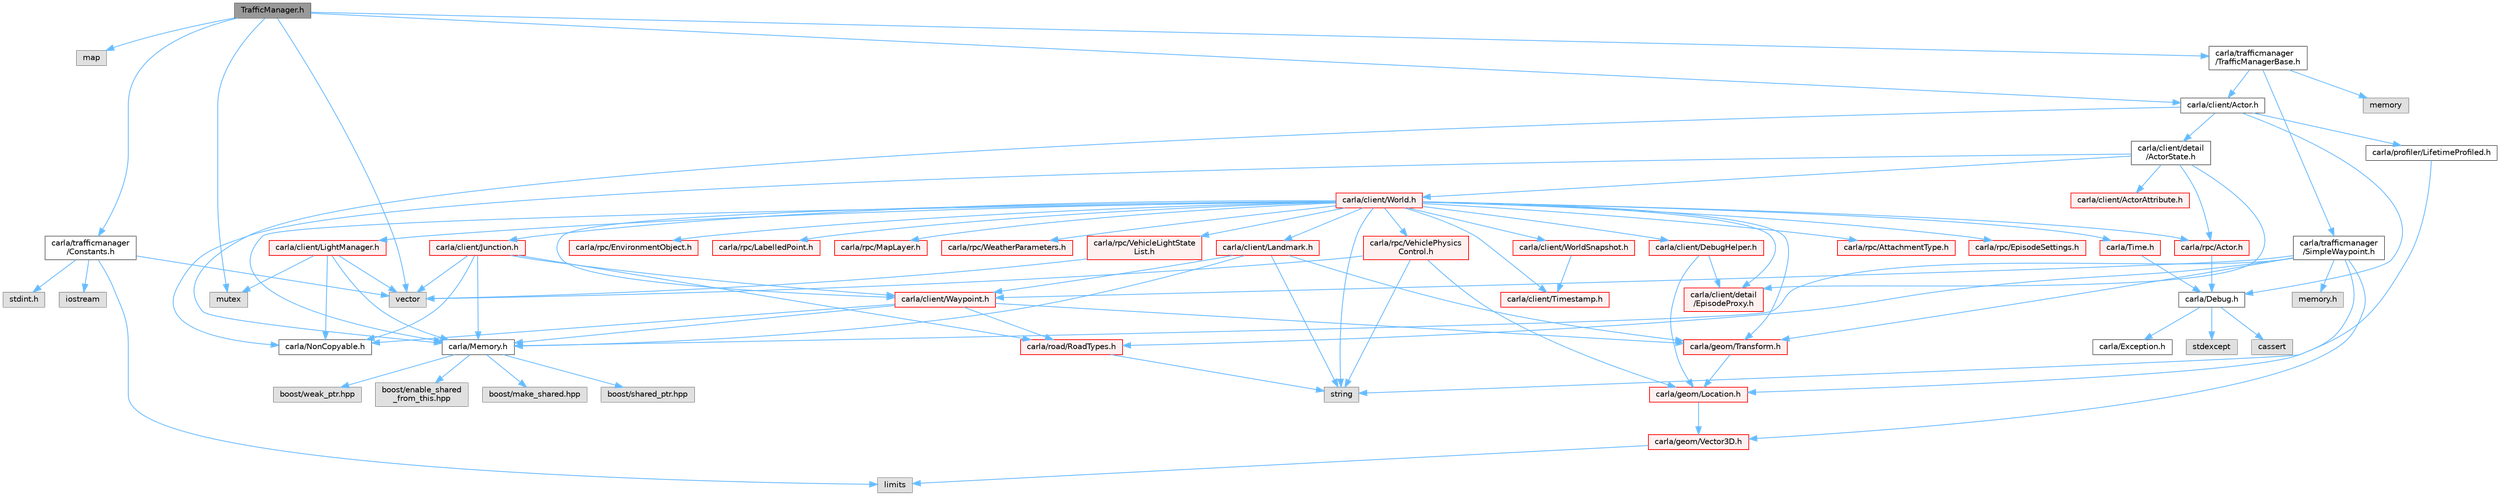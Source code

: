 digraph "TrafficManager.h"
{
 // INTERACTIVE_SVG=YES
 // LATEX_PDF_SIZE
  bgcolor="transparent";
  edge [fontname=Helvetica,fontsize=10,labelfontname=Helvetica,labelfontsize=10];
  node [fontname=Helvetica,fontsize=10,shape=box,height=0.2,width=0.4];
  Node1 [id="Node000001",label="TrafficManager.h",height=0.2,width=0.4,color="gray40", fillcolor="grey60", style="filled", fontcolor="black",tooltip=" "];
  Node1 -> Node2 [id="edge1_Node000001_Node000002",color="steelblue1",style="solid",tooltip=" "];
  Node2 [id="Node000002",label="map",height=0.2,width=0.4,color="grey60", fillcolor="#E0E0E0", style="filled",tooltip=" "];
  Node1 -> Node3 [id="edge2_Node000001_Node000003",color="steelblue1",style="solid",tooltip=" "];
  Node3 [id="Node000003",label="mutex",height=0.2,width=0.4,color="grey60", fillcolor="#E0E0E0", style="filled",tooltip=" "];
  Node1 -> Node4 [id="edge3_Node000001_Node000004",color="steelblue1",style="solid",tooltip=" "];
  Node4 [id="Node000004",label="vector",height=0.2,width=0.4,color="grey60", fillcolor="#E0E0E0", style="filled",tooltip=" "];
  Node1 -> Node5 [id="edge4_Node000001_Node000005",color="steelblue1",style="solid",tooltip=" "];
  Node5 [id="Node000005",label="carla/client/Actor.h",height=0.2,width=0.4,color="grey40", fillcolor="white", style="filled",URL="$da/d48/client_2Actor_8h.html",tooltip=" "];
  Node5 -> Node6 [id="edge5_Node000005_Node000006",color="steelblue1",style="solid",tooltip=" "];
  Node6 [id="Node000006",label="carla/Debug.h",height=0.2,width=0.4,color="grey40", fillcolor="white", style="filled",URL="$d4/deb/Debug_8h.html",tooltip=" "];
  Node6 -> Node7 [id="edge6_Node000006_Node000007",color="steelblue1",style="solid",tooltip=" "];
  Node7 [id="Node000007",label="carla/Exception.h",height=0.2,width=0.4,color="grey40", fillcolor="white", style="filled",URL="$d8/d8a/Exception_8h.html",tooltip=" "];
  Node6 -> Node8 [id="edge7_Node000006_Node000008",color="steelblue1",style="solid",tooltip=" "];
  Node8 [id="Node000008",label="stdexcept",height=0.2,width=0.4,color="grey60", fillcolor="#E0E0E0", style="filled",tooltip=" "];
  Node6 -> Node9 [id="edge8_Node000006_Node000009",color="steelblue1",style="solid",tooltip=" "];
  Node9 [id="Node000009",label="cassert",height=0.2,width=0.4,color="grey60", fillcolor="#E0E0E0", style="filled",tooltip=" "];
  Node5 -> Node10 [id="edge9_Node000005_Node000010",color="steelblue1",style="solid",tooltip=" "];
  Node10 [id="Node000010",label="carla/Memory.h",height=0.2,width=0.4,color="grey40", fillcolor="white", style="filled",URL="$de/d5c/Memory_8h.html",tooltip=" "];
  Node10 -> Node11 [id="edge10_Node000010_Node000011",color="steelblue1",style="solid",tooltip=" "];
  Node11 [id="Node000011",label="boost/enable_shared\l_from_this.hpp",height=0.2,width=0.4,color="grey60", fillcolor="#E0E0E0", style="filled",tooltip=" "];
  Node10 -> Node12 [id="edge11_Node000010_Node000012",color="steelblue1",style="solid",tooltip=" "];
  Node12 [id="Node000012",label="boost/make_shared.hpp",height=0.2,width=0.4,color="grey60", fillcolor="#E0E0E0", style="filled",tooltip=" "];
  Node10 -> Node13 [id="edge12_Node000010_Node000013",color="steelblue1",style="solid",tooltip=" "];
  Node13 [id="Node000013",label="boost/shared_ptr.hpp",height=0.2,width=0.4,color="grey60", fillcolor="#E0E0E0", style="filled",tooltip=" "];
  Node10 -> Node14 [id="edge13_Node000010_Node000014",color="steelblue1",style="solid",tooltip=" "];
  Node14 [id="Node000014",label="boost/weak_ptr.hpp",height=0.2,width=0.4,color="grey60", fillcolor="#E0E0E0", style="filled",tooltip=" "];
  Node5 -> Node15 [id="edge14_Node000005_Node000015",color="steelblue1",style="solid",tooltip=" "];
  Node15 [id="Node000015",label="carla/client/detail\l/ActorState.h",height=0.2,width=0.4,color="grey40", fillcolor="white", style="filled",URL="$d4/d22/client_2detail_2ActorState_8h.html",tooltip=" "];
  Node15 -> Node16 [id="edge15_Node000015_Node000016",color="steelblue1",style="solid",tooltip=" "];
  Node16 [id="Node000016",label="carla/NonCopyable.h",height=0.2,width=0.4,color="grey40", fillcolor="white", style="filled",URL="$d4/dd8/LibCarla_2source_2carla_2NonCopyable_8h.html",tooltip=" "];
  Node15 -> Node17 [id="edge16_Node000015_Node000017",color="steelblue1",style="solid",tooltip=" "];
  Node17 [id="Node000017",label="carla/client/World.h",height=0.2,width=0.4,color="red", fillcolor="#FFF0F0", style="filled",URL="$dd/d5b/World_8h.html",tooltip=" "];
  Node17 -> Node10 [id="edge17_Node000017_Node000010",color="steelblue1",style="solid",tooltip=" "];
  Node17 -> Node18 [id="edge18_Node000017_Node000018",color="steelblue1",style="solid",tooltip=" "];
  Node18 [id="Node000018",label="carla/Time.h",height=0.2,width=0.4,color="red", fillcolor="#FFF0F0", style="filled",URL="$d2/d33/Time_8h.html",tooltip=" "];
  Node18 -> Node6 [id="edge19_Node000018_Node000006",color="steelblue1",style="solid",tooltip=" "];
  Node17 -> Node21 [id="edge20_Node000017_Node000021",color="steelblue1",style="solid",tooltip=" "];
  Node21 [id="Node000021",label="carla/client/DebugHelper.h",height=0.2,width=0.4,color="red", fillcolor="#FFF0F0", style="filled",URL="$d1/dbe/DebugHelper_8h.html",tooltip=" "];
  Node21 -> Node22 [id="edge21_Node000021_Node000022",color="steelblue1",style="solid",tooltip=" "];
  Node22 [id="Node000022",label="carla/client/detail\l/EpisodeProxy.h",height=0.2,width=0.4,color="red", fillcolor="#FFF0F0", style="filled",URL="$dc/dc2/EpisodeProxy_8h.html",tooltip=" "];
  Node21 -> Node37 [id="edge22_Node000021_Node000037",color="steelblue1",style="solid",tooltip=" "];
  Node37 [id="Node000037",label="carla/geom/Location.h",height=0.2,width=0.4,color="red", fillcolor="#FFF0F0", style="filled",URL="$d9/d8b/geom_2Location_8h.html",tooltip=" "];
  Node37 -> Node38 [id="edge23_Node000037_Node000038",color="steelblue1",style="solid",tooltip=" "];
  Node38 [id="Node000038",label="carla/geom/Vector3D.h",height=0.2,width=0.4,color="red", fillcolor="#FFF0F0", style="filled",URL="$de/d70/geom_2Vector3D_8h.html",tooltip=" "];
  Node38 -> Node33 [id="edge24_Node000038_Node000033",color="steelblue1",style="solid",tooltip=" "];
  Node33 [id="Node000033",label="limits",height=0.2,width=0.4,color="grey60", fillcolor="#E0E0E0", style="filled",tooltip=" "];
  Node17 -> Node60 [id="edge25_Node000017_Node000060",color="steelblue1",style="solid",tooltip=" "];
  Node60 [id="Node000060",label="carla/client/Landmark.h",height=0.2,width=0.4,color="red", fillcolor="#FFF0F0", style="filled",URL="$db/d18/Landmark_8h.html",tooltip=" "];
  Node60 -> Node10 [id="edge26_Node000060_Node000010",color="steelblue1",style="solid",tooltip=" "];
  Node60 -> Node61 [id="edge27_Node000060_Node000061",color="steelblue1",style="solid",tooltip=" "];
  Node61 [id="Node000061",label="carla/client/Waypoint.h",height=0.2,width=0.4,color="red", fillcolor="#FFF0F0", style="filled",URL="$d0/d47/client_2Waypoint_8h.html",tooltip=" "];
  Node61 -> Node10 [id="edge28_Node000061_Node000010",color="steelblue1",style="solid",tooltip=" "];
  Node61 -> Node16 [id="edge29_Node000061_Node000016",color="steelblue1",style="solid",tooltip=" "];
  Node61 -> Node36 [id="edge30_Node000061_Node000036",color="steelblue1",style="solid",tooltip=" "];
  Node36 [id="Node000036",label="carla/geom/Transform.h",height=0.2,width=0.4,color="red", fillcolor="#FFF0F0", style="filled",URL="$de/d17/geom_2Transform_8h.html",tooltip=" "];
  Node36 -> Node37 [id="edge31_Node000036_Node000037",color="steelblue1",style="solid",tooltip=" "];
  Node61 -> Node69 [id="edge32_Node000061_Node000069",color="steelblue1",style="solid",tooltip=" "];
  Node69 [id="Node000069",label="carla/road/RoadTypes.h",height=0.2,width=0.4,color="red", fillcolor="#FFF0F0", style="filled",URL="$d6/dbb/RoadTypes_8h.html",tooltip=" "];
  Node69 -> Node63 [id="edge33_Node000069_Node000063",color="steelblue1",style="solid",tooltip=" "];
  Node63 [id="Node000063",label="string",height=0.2,width=0.4,color="grey60", fillcolor="#E0E0E0", style="filled",tooltip=" "];
  Node60 -> Node36 [id="edge34_Node000060_Node000036",color="steelblue1",style="solid",tooltip=" "];
  Node60 -> Node63 [id="edge35_Node000060_Node000063",color="steelblue1",style="solid",tooltip=" "];
  Node17 -> Node61 [id="edge36_Node000017_Node000061",color="steelblue1",style="solid",tooltip=" "];
  Node17 -> Node86 [id="edge37_Node000017_Node000086",color="steelblue1",style="solid",tooltip=" "];
  Node86 [id="Node000086",label="carla/client/Junction.h",height=0.2,width=0.4,color="red", fillcolor="#FFF0F0", style="filled",URL="$dd/d55/client_2Junction_8h.html",tooltip=" "];
  Node86 -> Node10 [id="edge38_Node000086_Node000010",color="steelblue1",style="solid",tooltip=" "];
  Node86 -> Node16 [id="edge39_Node000086_Node000016",color="steelblue1",style="solid",tooltip=" "];
  Node86 -> Node69 [id="edge40_Node000086_Node000069",color="steelblue1",style="solid",tooltip=" "];
  Node86 -> Node61 [id="edge41_Node000086_Node000061",color="steelblue1",style="solid",tooltip=" "];
  Node86 -> Node4 [id="edge42_Node000086_Node000004",color="steelblue1",style="solid",tooltip=" "];
  Node17 -> Node90 [id="edge43_Node000017_Node000090",color="steelblue1",style="solid",tooltip=" "];
  Node90 [id="Node000090",label="carla/client/LightManager.h",height=0.2,width=0.4,color="red", fillcolor="#FFF0F0", style="filled",URL="$dd/d9a/LightManager_8h.html",tooltip=" "];
  Node90 -> Node3 [id="edge44_Node000090_Node000003",color="steelblue1",style="solid",tooltip=" "];
  Node90 -> Node4 [id="edge45_Node000090_Node000004",color="steelblue1",style="solid",tooltip=" "];
  Node90 -> Node10 [id="edge46_Node000090_Node000010",color="steelblue1",style="solid",tooltip=" "];
  Node90 -> Node16 [id="edge47_Node000090_Node000016",color="steelblue1",style="solid",tooltip=" "];
  Node17 -> Node96 [id="edge48_Node000017_Node000096",color="steelblue1",style="solid",tooltip=" "];
  Node96 [id="Node000096",label="carla/client/Timestamp.h",height=0.2,width=0.4,color="red", fillcolor="#FFF0F0", style="filled",URL="$d7/d66/Timestamp_8h.html",tooltip=" "];
  Node17 -> Node97 [id="edge49_Node000017_Node000097",color="steelblue1",style="solid",tooltip=" "];
  Node97 [id="Node000097",label="carla/client/WorldSnapshot.h",height=0.2,width=0.4,color="red", fillcolor="#FFF0F0", style="filled",URL="$df/d11/WorldSnapshot_8h.html",tooltip=" "];
  Node97 -> Node96 [id="edge50_Node000097_Node000096",color="steelblue1",style="solid",tooltip=" "];
  Node17 -> Node22 [id="edge51_Node000017_Node000022",color="steelblue1",style="solid",tooltip=" "];
  Node17 -> Node36 [id="edge52_Node000017_Node000036",color="steelblue1",style="solid",tooltip=" "];
  Node17 -> Node126 [id="edge53_Node000017_Node000126",color="steelblue1",style="solid",tooltip=" "];
  Node126 [id="Node000126",label="carla/rpc/Actor.h",height=0.2,width=0.4,color="red", fillcolor="#FFF0F0", style="filled",URL="$d8/d73/rpc_2Actor_8h.html",tooltip=" "];
  Node126 -> Node6 [id="edge54_Node000126_Node000006",color="steelblue1",style="solid",tooltip=" "];
  Node17 -> Node144 [id="edge55_Node000017_Node000144",color="steelblue1",style="solid",tooltip=" "];
  Node144 [id="Node000144",label="carla/rpc/AttachmentType.h",height=0.2,width=0.4,color="red", fillcolor="#FFF0F0", style="filled",URL="$d9/df7/AttachmentType_8h.html",tooltip=" "];
  Node17 -> Node145 [id="edge56_Node000017_Node000145",color="steelblue1",style="solid",tooltip=" "];
  Node145 [id="Node000145",label="carla/rpc/EpisodeSettings.h",height=0.2,width=0.4,color="red", fillcolor="#FFF0F0", style="filled",URL="$db/df7/LibCarla_2source_2carla_2rpc_2EpisodeSettings_8h.html",tooltip=" "];
  Node17 -> Node150 [id="edge57_Node000017_Node000150",color="steelblue1",style="solid",tooltip=" "];
  Node150 [id="Node000150",label="carla/rpc/EnvironmentObject.h",height=0.2,width=0.4,color="red", fillcolor="#FFF0F0", style="filled",URL="$de/d10/LibCarla_2source_2carla_2rpc_2EnvironmentObject_8h.html",tooltip=" "];
  Node17 -> Node152 [id="edge58_Node000017_Node000152",color="steelblue1",style="solid",tooltip=" "];
  Node152 [id="Node000152",label="carla/rpc/LabelledPoint.h",height=0.2,width=0.4,color="red", fillcolor="#FFF0F0", style="filled",URL="$d2/dd4/LabelledPoint_8h.html",tooltip=" "];
  Node17 -> Node154 [id="edge59_Node000017_Node000154",color="steelblue1",style="solid",tooltip=" "];
  Node154 [id="Node000154",label="carla/rpc/MapLayer.h",height=0.2,width=0.4,color="red", fillcolor="#FFF0F0", style="filled",URL="$d0/dc2/MapLayer_8h.html",tooltip=" "];
  Node17 -> Node155 [id="edge60_Node000017_Node000155",color="steelblue1",style="solid",tooltip=" "];
  Node155 [id="Node000155",label="carla/rpc/VehiclePhysics\lControl.h",height=0.2,width=0.4,color="red", fillcolor="#FFF0F0", style="filled",URL="$d1/d8e/LibCarla_2source_2carla_2rpc_2VehiclePhysicsControl_8h.html",tooltip=" "];
  Node155 -> Node37 [id="edge61_Node000155_Node000037",color="steelblue1",style="solid",tooltip=" "];
  Node155 -> Node63 [id="edge62_Node000155_Node000063",color="steelblue1",style="solid",tooltip=" "];
  Node155 -> Node4 [id="edge63_Node000155_Node000004",color="steelblue1",style="solid",tooltip=" "];
  Node17 -> Node162 [id="edge64_Node000017_Node000162",color="steelblue1",style="solid",tooltip=" "];
  Node162 [id="Node000162",label="carla/rpc/WeatherParameters.h",height=0.2,width=0.4,color="red", fillcolor="#FFF0F0", style="filled",URL="$da/d0c/LibCarla_2source_2carla_2rpc_2WeatherParameters_8h.html",tooltip=" "];
  Node17 -> Node165 [id="edge65_Node000017_Node000165",color="steelblue1",style="solid",tooltip=" "];
  Node165 [id="Node000165",label="carla/rpc/VehicleLightState\lList.h",height=0.2,width=0.4,color="red", fillcolor="#FFF0F0", style="filled",URL="$d8/d09/VehicleLightStateList_8h.html",tooltip=" "];
  Node165 -> Node4 [id="edge66_Node000165_Node000004",color="steelblue1",style="solid",tooltip=" "];
  Node17 -> Node63 [id="edge67_Node000017_Node000063",color="steelblue1",style="solid",tooltip=" "];
  Node15 -> Node171 [id="edge68_Node000015_Node000171",color="steelblue1",style="solid",tooltip=" "];
  Node171 [id="Node000171",label="carla/client/ActorAttribute.h",height=0.2,width=0.4,color="red", fillcolor="#FFF0F0", style="filled",URL="$d1/d5d/LibCarla_2source_2carla_2client_2ActorAttribute_8h.html",tooltip=" "];
  Node15 -> Node22 [id="edge69_Node000015_Node000022",color="steelblue1",style="solid",tooltip=" "];
  Node15 -> Node126 [id="edge70_Node000015_Node000126",color="steelblue1",style="solid",tooltip=" "];
  Node5 -> Node173 [id="edge71_Node000005_Node000173",color="steelblue1",style="solid",tooltip=" "];
  Node173 [id="Node000173",label="carla/profiler/LifetimeProfiled.h",height=0.2,width=0.4,color="grey40", fillcolor="white", style="filled",URL="$d9/dc4/LifetimeProfiled_8h.html",tooltip=" "];
  Node173 -> Node63 [id="edge72_Node000173_Node000063",color="steelblue1",style="solid",tooltip=" "];
  Node1 -> Node174 [id="edge73_Node000001_Node000174",color="steelblue1",style="solid",tooltip=" "];
  Node174 [id="Node000174",label="carla/trafficmanager\l/Constants.h",height=0.2,width=0.4,color="grey40", fillcolor="white", style="filled",URL="$d1/d45/Constants_8h.html",tooltip=" "];
  Node174 -> Node33 [id="edge74_Node000174_Node000033",color="steelblue1",style="solid",tooltip=" "];
  Node174 -> Node175 [id="edge75_Node000174_Node000175",color="steelblue1",style="solid",tooltip=" "];
  Node175 [id="Node000175",label="stdint.h",height=0.2,width=0.4,color="grey60", fillcolor="#E0E0E0", style="filled",tooltip=" "];
  Node174 -> Node31 [id="edge76_Node000174_Node000031",color="steelblue1",style="solid",tooltip=" "];
  Node31 [id="Node000031",label="iostream",height=0.2,width=0.4,color="grey60", fillcolor="#E0E0E0", style="filled",tooltip=" "];
  Node174 -> Node4 [id="edge77_Node000174_Node000004",color="steelblue1",style="solid",tooltip=" "];
  Node1 -> Node176 [id="edge78_Node000001_Node000176",color="steelblue1",style="solid",tooltip=" "];
  Node176 [id="Node000176",label="carla/trafficmanager\l/TrafficManagerBase.h",height=0.2,width=0.4,color="grey40", fillcolor="white", style="filled",URL="$d0/d55/TrafficManagerBase_8h.html",tooltip=" "];
  Node176 -> Node24 [id="edge79_Node000176_Node000024",color="steelblue1",style="solid",tooltip=" "];
  Node24 [id="Node000024",label="memory",height=0.2,width=0.4,color="grey60", fillcolor="#E0E0E0", style="filled",tooltip=" "];
  Node176 -> Node5 [id="edge80_Node000176_Node000005",color="steelblue1",style="solid",tooltip=" "];
  Node176 -> Node177 [id="edge81_Node000176_Node000177",color="steelblue1",style="solid",tooltip=" "];
  Node177 [id="Node000177",label="carla/trafficmanager\l/SimpleWaypoint.h",height=0.2,width=0.4,color="grey40", fillcolor="white", style="filled",URL="$d7/dd3/SimpleWaypoint_8h.html",tooltip=" "];
  Node177 -> Node178 [id="edge82_Node000177_Node000178",color="steelblue1",style="solid",tooltip=" "];
  Node178 [id="Node000178",label="memory.h",height=0.2,width=0.4,color="grey60", fillcolor="#E0E0E0", style="filled",tooltip=" "];
  Node177 -> Node61 [id="edge83_Node000177_Node000061",color="steelblue1",style="solid",tooltip=" "];
  Node177 -> Node37 [id="edge84_Node000177_Node000037",color="steelblue1",style="solid",tooltip=" "];
  Node177 -> Node36 [id="edge85_Node000177_Node000036",color="steelblue1",style="solid",tooltip=" "];
  Node177 -> Node38 [id="edge86_Node000177_Node000038",color="steelblue1",style="solid",tooltip=" "];
  Node177 -> Node10 [id="edge87_Node000177_Node000010",color="steelblue1",style="solid",tooltip=" "];
  Node177 -> Node69 [id="edge88_Node000177_Node000069",color="steelblue1",style="solid",tooltip=" "];
}
